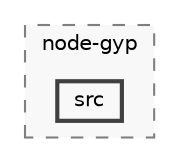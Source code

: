 digraph "backend/node_modules/node-gyp/src"
{
 // LATEX_PDF_SIZE
  bgcolor="transparent";
  edge [fontname=Helvetica,fontsize=10,labelfontname=Helvetica,labelfontsize=10];
  node [fontname=Helvetica,fontsize=10,shape=box,height=0.2,width=0.4];
  compound=true
  subgraph clusterdir_79f407f988acdd41c405011a9a38724c {
    graph [ bgcolor="#f8f8f8", pencolor="grey50", label="node-gyp", fontname=Helvetica,fontsize=10 style="filled,dashed", URL="dir_79f407f988acdd41c405011a9a38724c.html",tooltip=""]
  dir_2ffb4908bece3eca90987f5e39ebc755 [label="src", fillcolor="#f8f8f8", color="grey25", style="filled,bold", URL="dir_2ffb4908bece3eca90987f5e39ebc755.html",tooltip=""];
  }
}
